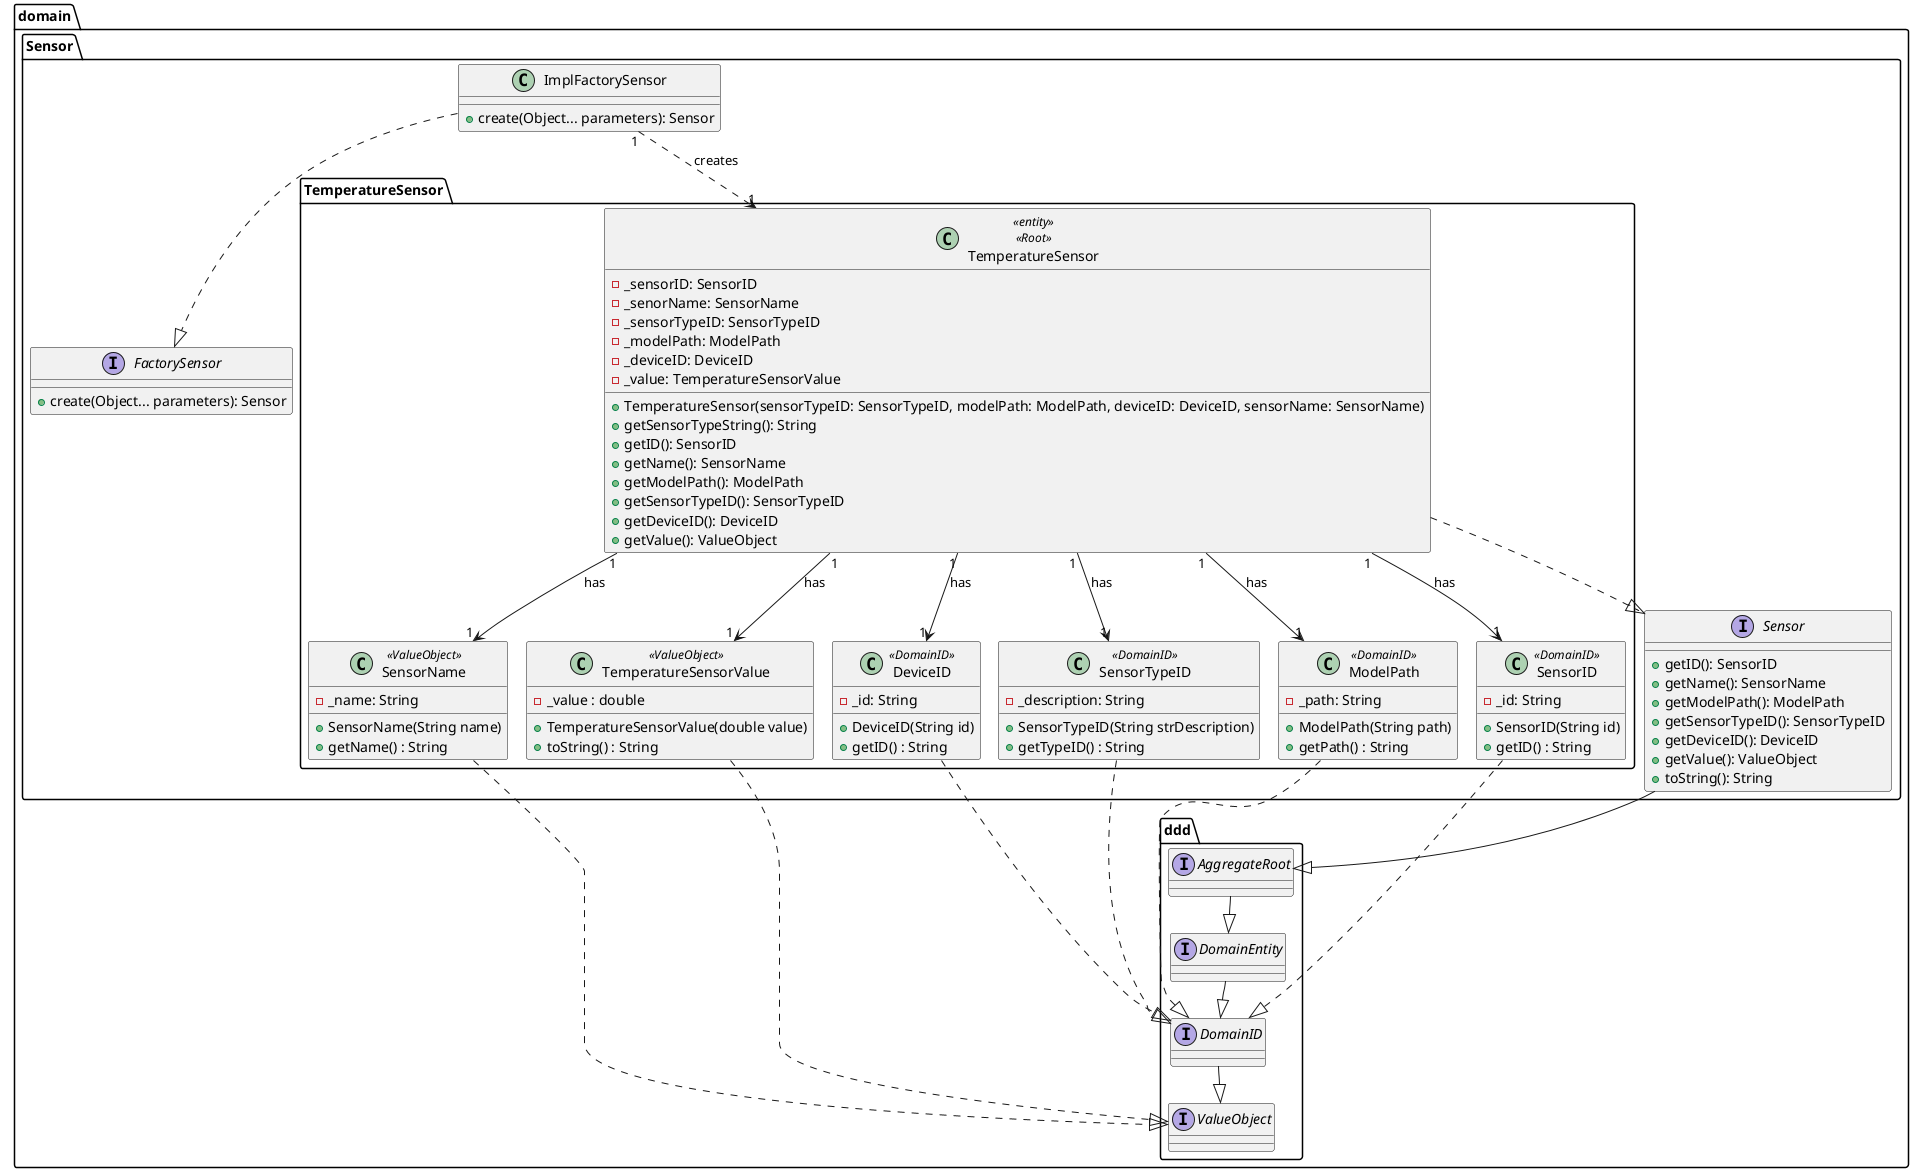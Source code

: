 @startuml
!pragma layout smetana

package domain.Sensor {
    interface FactorySensor {
        + create(Object... parameters): Sensor
    }

    class ImplFactorySensor {
        + create(Object... parameters): Sensor
    }

    interface Sensor {
            + getID(): SensorID
            + getName(): SensorName
            + getModelPath(): ModelPath
            + getSensorTypeID(): SensorTypeID
            + getDeviceID(): DeviceID
            + getValue(): ValueObject
            + toString(): String
    }
 }

package domain.Sensor.TemperatureSensor {

    class domain.Sensor.TemperatureSensor.TemperatureSensor <<entity>><<Root>>{
        - _sensorID: SensorID
        - _senorName: SensorName
        - _sensorTypeID: SensorTypeID
        - _modelPath: ModelPath
        - _deviceID: DeviceID
        - _value: TemperatureSensorValue
        + TemperatureSensor(sensorTypeID: SensorTypeID, modelPath: ModelPath, deviceID: DeviceID, sensorName: SensorName)
        + getSensorTypeString(): String
        + getID(): SensorID
        + getName(): SensorName
        + getModelPath(): ModelPath
        + getSensorTypeID(): SensorTypeID
        + getDeviceID(): DeviceID
        + getValue(): ValueObject
    }

    class SensorName <<ValueObject>>{
            - _name: String
            + SensorName(String name)
            + getName() : String
    }

    class SensorID <<DomainID>>{
            - _id: String
            + SensorID(String id)
            + getID() : String
    }

    class TemperatureSensorValue <<ValueObject>>{
            - _value : double
            + TemperatureSensorValue(double value)
            + toString() : String
    }

     class SensorTypeID <<DomainID>>{
                    - _description: String
                    + SensorTypeID(String strDescription)
                    + getTypeID() : String
        }

        class ModelPath <<DomainID>>{
                    - _path: String
                    + ModelPath(String path)
                    + getPath() : String
        }

        class DeviceID <<DomainID>>{
                    - _id: String
                    + DeviceID(String id)
                    + getID() : String
        }
}


package domain.ddd {

  interface DomainEntity {
  }

  interface DomainID {
  }

  interface AggregateRoot {
  }

  interface ValueObject {
  }
}

ImplFactorySensor ..|> FactorySensor
ImplFactorySensor "1" ..> "1" domain.Sensor.TemperatureSensor.TemperatureSensor : creates

domain.Sensor.TemperatureSensor.TemperatureSensor ..|> domain.Sensor.Sensor
domain.Sensor.TemperatureSensor.TemperatureSensor "1" --> "1" domain.Sensor.TemperatureSensor.TemperatureSensorValue : has
domain.Sensor.TemperatureSensor.TemperatureSensor "1" -->  "1" SensorTypeID : has
domain.Sensor.TemperatureSensor.TemperatureSensor "1" -->  "1" ModelPath : has
domain.Sensor.TemperatureSensor.TemperatureSensor "1" -->  "1" SensorName : has
domain.Sensor.TemperatureSensor.TemperatureSensor "1" -->  "1" SensorID : has
domain.Sensor.TemperatureSensor.TemperatureSensor "1" -->  "1" DeviceID : has

domain.Sensor.TemperatureSensor.TemperatureSensorValue ..|> domain.ddd.ValueObject
domain.Sensor.TemperatureSensor.SensorName ..|> domain.ddd.ValueObject

DomainEntity --|> DomainID
AggregateRoot --|> DomainEntity
DomainID --|> ValueObject

domain.Sensor.Sensor --|> domain.ddd.AggregateRoot

SensorTypeID ..|> domain.ddd.DomainID
SensorID ..|> domain.ddd.DomainID
ModelPath ..|> domain.ddd.DomainID
DeviceID ..|> domain.ddd.DomainID

@enduml

